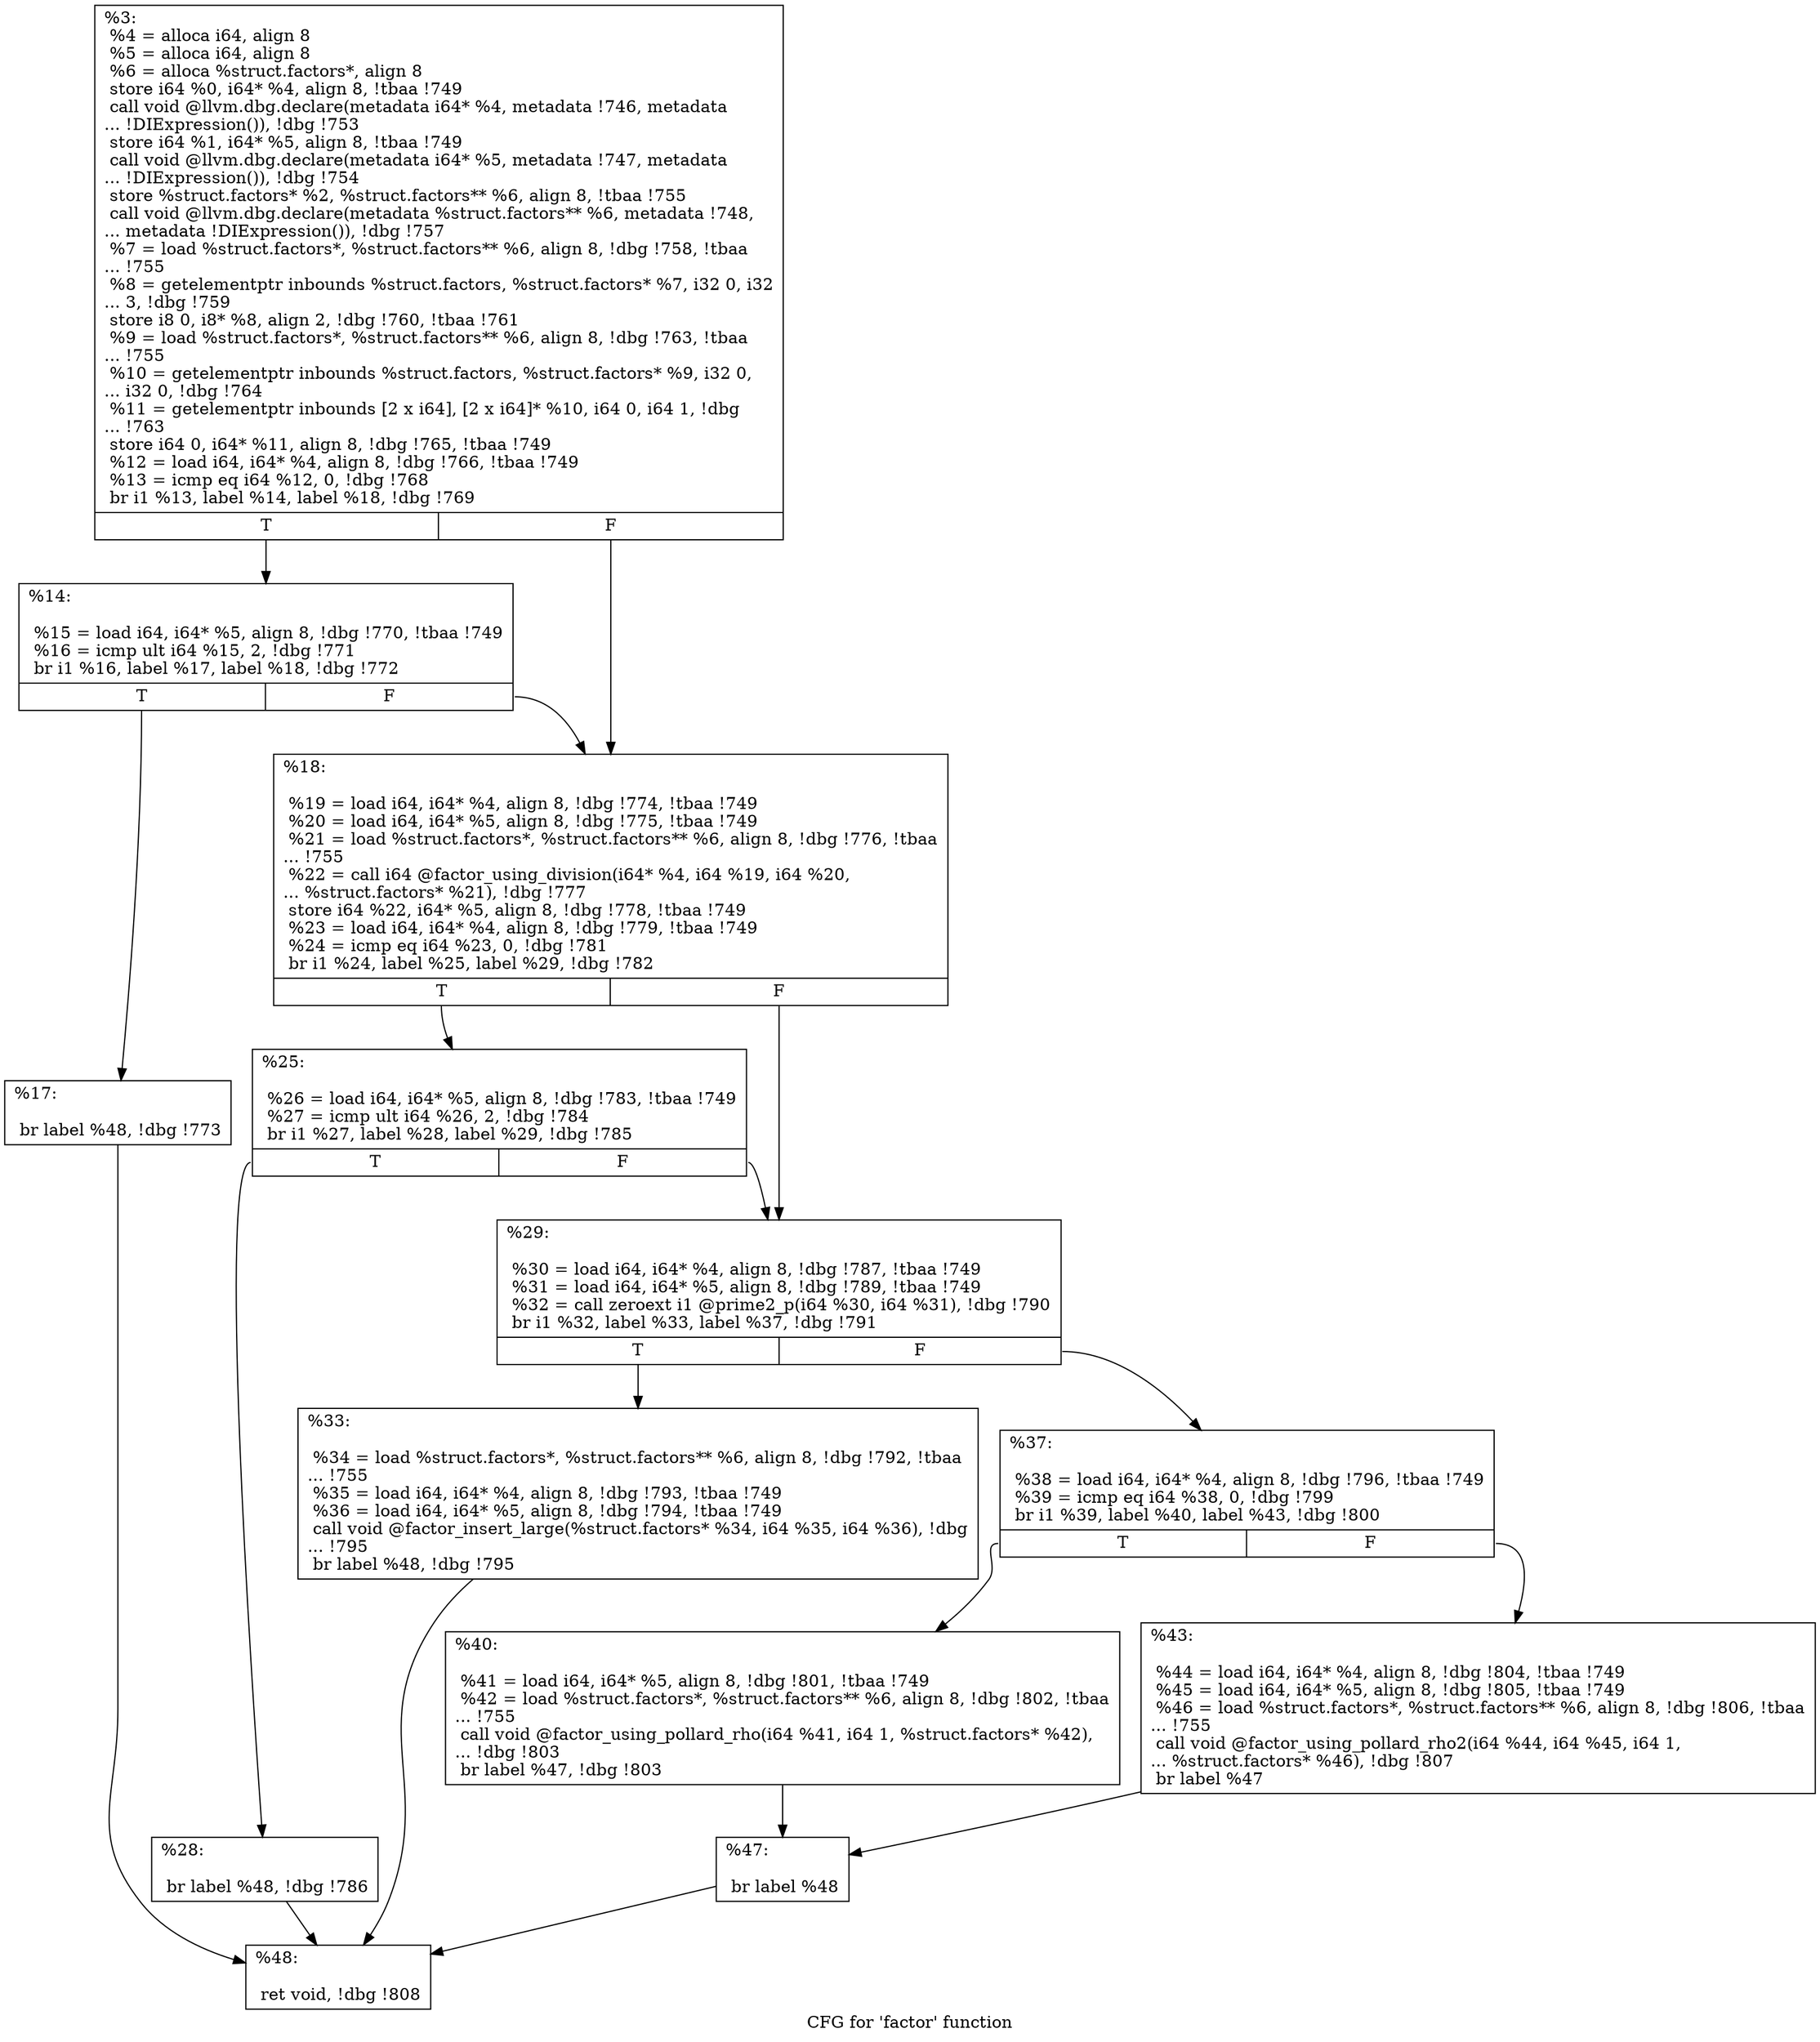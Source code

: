 digraph "CFG for 'factor' function" {
	label="CFG for 'factor' function";

	Node0x16bd720 [shape=record,label="{%3:\l  %4 = alloca i64, align 8\l  %5 = alloca i64, align 8\l  %6 = alloca %struct.factors*, align 8\l  store i64 %0, i64* %4, align 8, !tbaa !749\l  call void @llvm.dbg.declare(metadata i64* %4, metadata !746, metadata\l... !DIExpression()), !dbg !753\l  store i64 %1, i64* %5, align 8, !tbaa !749\l  call void @llvm.dbg.declare(metadata i64* %5, metadata !747, metadata\l... !DIExpression()), !dbg !754\l  store %struct.factors* %2, %struct.factors** %6, align 8, !tbaa !755\l  call void @llvm.dbg.declare(metadata %struct.factors** %6, metadata !748,\l... metadata !DIExpression()), !dbg !757\l  %7 = load %struct.factors*, %struct.factors** %6, align 8, !dbg !758, !tbaa\l... !755\l  %8 = getelementptr inbounds %struct.factors, %struct.factors* %7, i32 0, i32\l... 3, !dbg !759\l  store i8 0, i8* %8, align 2, !dbg !760, !tbaa !761\l  %9 = load %struct.factors*, %struct.factors** %6, align 8, !dbg !763, !tbaa\l... !755\l  %10 = getelementptr inbounds %struct.factors, %struct.factors* %9, i32 0,\l... i32 0, !dbg !764\l  %11 = getelementptr inbounds [2 x i64], [2 x i64]* %10, i64 0, i64 1, !dbg\l... !763\l  store i64 0, i64* %11, align 8, !dbg !765, !tbaa !749\l  %12 = load i64, i64* %4, align 8, !dbg !766, !tbaa !749\l  %13 = icmp eq i64 %12, 0, !dbg !768\l  br i1 %13, label %14, label %18, !dbg !769\l|{<s0>T|<s1>F}}"];
	Node0x16bd720:s0 -> Node0x16bd7e0;
	Node0x16bd720:s1 -> Node0x16bd880;
	Node0x16bd7e0 [shape=record,label="{%14:\l\l  %15 = load i64, i64* %5, align 8, !dbg !770, !tbaa !749\l  %16 = icmp ult i64 %15, 2, !dbg !771\l  br i1 %16, label %17, label %18, !dbg !772\l|{<s0>T|<s1>F}}"];
	Node0x16bd7e0:s0 -> Node0x16bd830;
	Node0x16bd7e0:s1 -> Node0x16bd880;
	Node0x16bd830 [shape=record,label="{%17:\l\l  br label %48, !dbg !773\l}"];
	Node0x16bd830 -> Node0x16bdb50;
	Node0x16bd880 [shape=record,label="{%18:\l\l  %19 = load i64, i64* %4, align 8, !dbg !774, !tbaa !749\l  %20 = load i64, i64* %5, align 8, !dbg !775, !tbaa !749\l  %21 = load %struct.factors*, %struct.factors** %6, align 8, !dbg !776, !tbaa\l... !755\l  %22 = call i64 @factor_using_division(i64* %4, i64 %19, i64 %20,\l... %struct.factors* %21), !dbg !777\l  store i64 %22, i64* %5, align 8, !dbg !778, !tbaa !749\l  %23 = load i64, i64* %4, align 8, !dbg !779, !tbaa !749\l  %24 = icmp eq i64 %23, 0, !dbg !781\l  br i1 %24, label %25, label %29, !dbg !782\l|{<s0>T|<s1>F}}"];
	Node0x16bd880:s0 -> Node0x16bd8d0;
	Node0x16bd880:s1 -> Node0x16bd970;
	Node0x16bd8d0 [shape=record,label="{%25:\l\l  %26 = load i64, i64* %5, align 8, !dbg !783, !tbaa !749\l  %27 = icmp ult i64 %26, 2, !dbg !784\l  br i1 %27, label %28, label %29, !dbg !785\l|{<s0>T|<s1>F}}"];
	Node0x16bd8d0:s0 -> Node0x16bd920;
	Node0x16bd8d0:s1 -> Node0x16bd970;
	Node0x16bd920 [shape=record,label="{%28:\l\l  br label %48, !dbg !786\l}"];
	Node0x16bd920 -> Node0x16bdb50;
	Node0x16bd970 [shape=record,label="{%29:\l\l  %30 = load i64, i64* %4, align 8, !dbg !787, !tbaa !749\l  %31 = load i64, i64* %5, align 8, !dbg !789, !tbaa !749\l  %32 = call zeroext i1 @prime2_p(i64 %30, i64 %31), !dbg !790\l  br i1 %32, label %33, label %37, !dbg !791\l|{<s0>T|<s1>F}}"];
	Node0x16bd970:s0 -> Node0x16bd9c0;
	Node0x16bd970:s1 -> Node0x16bda10;
	Node0x16bd9c0 [shape=record,label="{%33:\l\l  %34 = load %struct.factors*, %struct.factors** %6, align 8, !dbg !792, !tbaa\l... !755\l  %35 = load i64, i64* %4, align 8, !dbg !793, !tbaa !749\l  %36 = load i64, i64* %5, align 8, !dbg !794, !tbaa !749\l  call void @factor_insert_large(%struct.factors* %34, i64 %35, i64 %36), !dbg\l... !795\l  br label %48, !dbg !795\l}"];
	Node0x16bd9c0 -> Node0x16bdb50;
	Node0x16bda10 [shape=record,label="{%37:\l\l  %38 = load i64, i64* %4, align 8, !dbg !796, !tbaa !749\l  %39 = icmp eq i64 %38, 0, !dbg !799\l  br i1 %39, label %40, label %43, !dbg !800\l|{<s0>T|<s1>F}}"];
	Node0x16bda10:s0 -> Node0x16bda60;
	Node0x16bda10:s1 -> Node0x16bdab0;
	Node0x16bda60 [shape=record,label="{%40:\l\l  %41 = load i64, i64* %5, align 8, !dbg !801, !tbaa !749\l  %42 = load %struct.factors*, %struct.factors** %6, align 8, !dbg !802, !tbaa\l... !755\l  call void @factor_using_pollard_rho(i64 %41, i64 1, %struct.factors* %42),\l... !dbg !803\l  br label %47, !dbg !803\l}"];
	Node0x16bda60 -> Node0x16bdb00;
	Node0x16bdab0 [shape=record,label="{%43:\l\l  %44 = load i64, i64* %4, align 8, !dbg !804, !tbaa !749\l  %45 = load i64, i64* %5, align 8, !dbg !805, !tbaa !749\l  %46 = load %struct.factors*, %struct.factors** %6, align 8, !dbg !806, !tbaa\l... !755\l  call void @factor_using_pollard_rho2(i64 %44, i64 %45, i64 1,\l... %struct.factors* %46), !dbg !807\l  br label %47\l}"];
	Node0x16bdab0 -> Node0x16bdb00;
	Node0x16bdb00 [shape=record,label="{%47:\l\l  br label %48\l}"];
	Node0x16bdb00 -> Node0x16bdb50;
	Node0x16bdb50 [shape=record,label="{%48:\l\l  ret void, !dbg !808\l}"];
}
